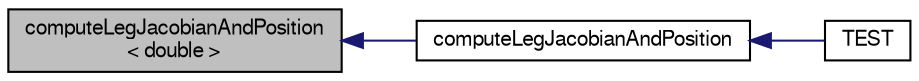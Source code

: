 digraph "computeLegJacobianAndPosition&lt; double &gt;"
{
  edge [fontname="FreeSans",fontsize="10",labelfontname="FreeSans",labelfontsize="10"];
  node [fontname="FreeSans",fontsize="10",shape=record];
  rankdir="LR";
  Node1 [label="computeLegJacobianAndPosition\l\< double \>",height=0.2,width=0.4,color="black", fillcolor="grey75", style="filled", fontcolor="black"];
  Node1 -> Node2 [dir="back",color="midnightblue",fontsize="10",style="solid",fontname="FreeSans"];
  Node2 [label="computeLegJacobianAndPosition",height=0.2,width=0.4,color="black", fillcolor="white", style="filled",URL="$da/d2d/_leg_controller_8cpp.html#ab89026e04e11b835c2c981ff9048e1c3"];
  Node2 -> Node3 [dir="back",color="midnightblue",fontsize="10",style="solid",fontname="FreeSans"];
  Node3 [label="TEST",height=0.2,width=0.4,color="black", fillcolor="white", style="filled",URL="$d6/dbf/test___leg_controller_8cpp.html#af6c396fd97b5e937780513c027e0f6e8"];
}
